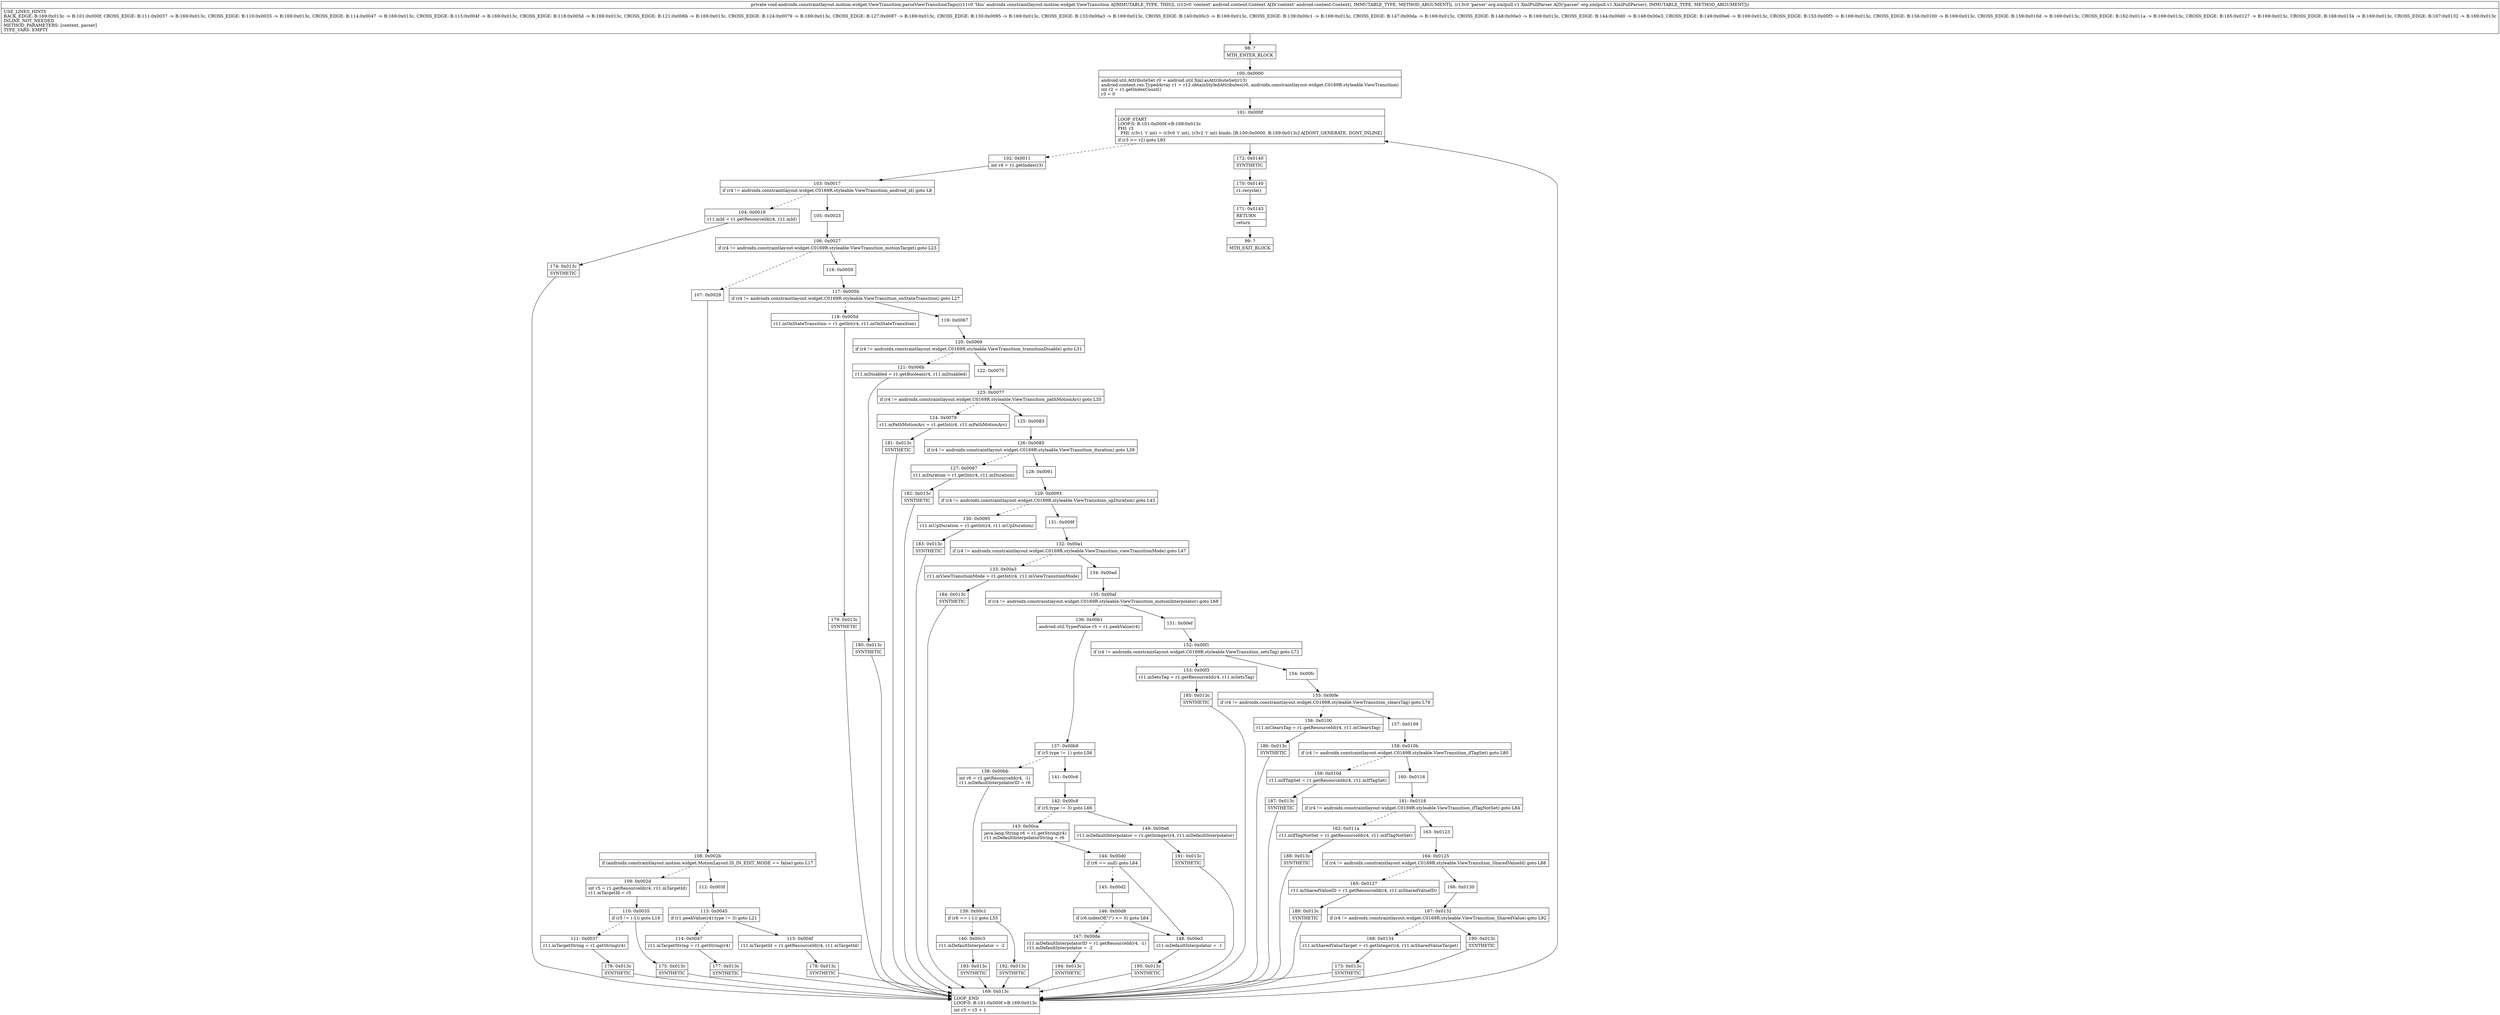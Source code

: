 digraph "CFG forandroidx.constraintlayout.motion.widget.ViewTransition.parseViewTransitionTags(Landroid\/content\/Context;Lorg\/xmlpull\/v1\/XmlPullParser;)V" {
Node_98 [shape=record,label="{98\:\ ?|MTH_ENTER_BLOCK\l}"];
Node_100 [shape=record,label="{100\:\ 0x0000|android.util.AttributeSet r0 = android.util.Xml.asAttributeSet(r13)\landroid.content.res.TypedArray r1 = r12.obtainStyledAttributes(r0, androidx.constraintlayout.widget.C0169R.styleable.ViewTransition)\lint r2 = r1.getIndexCount()\lr3 = 0\l}"];
Node_101 [shape=record,label="{101\:\ 0x000f|LOOP_START\lLOOP:0: B:101:0x000f\-\>B:169:0x013c\lPHI: r3 \l  PHI: (r3v1 'i' int) = (r3v0 'i' int), (r3v2 'i' int) binds: [B:100:0x0000, B:169:0x013c] A[DONT_GENERATE, DONT_INLINE]\l|if (r3 \>= r2) goto L93\l}"];
Node_102 [shape=record,label="{102\:\ 0x0011|int r4 = r1.getIndex(r3)\l}"];
Node_103 [shape=record,label="{103\:\ 0x0017|if (r4 != androidx.constraintlayout.widget.C0169R.styleable.ViewTransition_android_id) goto L8\l}"];
Node_104 [shape=record,label="{104\:\ 0x0019|r11.mId = r1.getResourceId(r4, r11.mId)\l}"];
Node_174 [shape=record,label="{174\:\ 0x013c|SYNTHETIC\l}"];
Node_169 [shape=record,label="{169\:\ 0x013c|LOOP_END\lLOOP:0: B:101:0x000f\-\>B:169:0x013c\l|int r3 = r3 + 1\l}"];
Node_105 [shape=record,label="{105\:\ 0x0023}"];
Node_106 [shape=record,label="{106\:\ 0x0027|if (r4 != androidx.constraintlayout.widget.C0169R.styleable.ViewTransition_motionTarget) goto L23\l}"];
Node_107 [shape=record,label="{107\:\ 0x0029}"];
Node_108 [shape=record,label="{108\:\ 0x002b|if (androidx.constraintlayout.motion.widget.MotionLayout.IS_IN_EDIT_MODE == false) goto L17\l}"];
Node_109 [shape=record,label="{109\:\ 0x002d|int r5 = r1.getResourceId(r4, r11.mTargetId)\lr11.mTargetId = r5\l}"];
Node_110 [shape=record,label="{110\:\ 0x0035|if (r5 != (\-1)) goto L16\l}"];
Node_111 [shape=record,label="{111\:\ 0x0037|r11.mTargetString = r1.getString(r4)\l}"];
Node_176 [shape=record,label="{176\:\ 0x013c|SYNTHETIC\l}"];
Node_175 [shape=record,label="{175\:\ 0x013c|SYNTHETIC\l}"];
Node_112 [shape=record,label="{112\:\ 0x003f}"];
Node_113 [shape=record,label="{113\:\ 0x0045|if (r1.peekValue(r4).type != 3) goto L21\l}"];
Node_114 [shape=record,label="{114\:\ 0x0047|r11.mTargetString = r1.getString(r4)\l}"];
Node_177 [shape=record,label="{177\:\ 0x013c|SYNTHETIC\l}"];
Node_115 [shape=record,label="{115\:\ 0x004f|r11.mTargetId = r1.getResourceId(r4, r11.mTargetId)\l}"];
Node_178 [shape=record,label="{178\:\ 0x013c|SYNTHETIC\l}"];
Node_116 [shape=record,label="{116\:\ 0x0059}"];
Node_117 [shape=record,label="{117\:\ 0x005b|if (r4 != androidx.constraintlayout.widget.C0169R.styleable.ViewTransition_onStateTransition) goto L27\l}"];
Node_118 [shape=record,label="{118\:\ 0x005d|r11.mOnStateTransition = r1.getInt(r4, r11.mOnStateTransition)\l}"];
Node_179 [shape=record,label="{179\:\ 0x013c|SYNTHETIC\l}"];
Node_119 [shape=record,label="{119\:\ 0x0067}"];
Node_120 [shape=record,label="{120\:\ 0x0069|if (r4 != androidx.constraintlayout.widget.C0169R.styleable.ViewTransition_transitionDisable) goto L31\l}"];
Node_121 [shape=record,label="{121\:\ 0x006b|r11.mDisabled = r1.getBoolean(r4, r11.mDisabled)\l}"];
Node_180 [shape=record,label="{180\:\ 0x013c|SYNTHETIC\l}"];
Node_122 [shape=record,label="{122\:\ 0x0075}"];
Node_123 [shape=record,label="{123\:\ 0x0077|if (r4 != androidx.constraintlayout.widget.C0169R.styleable.ViewTransition_pathMotionArc) goto L35\l}"];
Node_124 [shape=record,label="{124\:\ 0x0079|r11.mPathMotionArc = r1.getInt(r4, r11.mPathMotionArc)\l}"];
Node_181 [shape=record,label="{181\:\ 0x013c|SYNTHETIC\l}"];
Node_125 [shape=record,label="{125\:\ 0x0083}"];
Node_126 [shape=record,label="{126\:\ 0x0085|if (r4 != androidx.constraintlayout.widget.C0169R.styleable.ViewTransition_duration) goto L39\l}"];
Node_127 [shape=record,label="{127\:\ 0x0087|r11.mDuration = r1.getInt(r4, r11.mDuration)\l}"];
Node_182 [shape=record,label="{182\:\ 0x013c|SYNTHETIC\l}"];
Node_128 [shape=record,label="{128\:\ 0x0091}"];
Node_129 [shape=record,label="{129\:\ 0x0093|if (r4 != androidx.constraintlayout.widget.C0169R.styleable.ViewTransition_upDuration) goto L43\l}"];
Node_130 [shape=record,label="{130\:\ 0x0095|r11.mUpDuration = r1.getInt(r4, r11.mUpDuration)\l}"];
Node_183 [shape=record,label="{183\:\ 0x013c|SYNTHETIC\l}"];
Node_131 [shape=record,label="{131\:\ 0x009f}"];
Node_132 [shape=record,label="{132\:\ 0x00a1|if (r4 != androidx.constraintlayout.widget.C0169R.styleable.ViewTransition_viewTransitionMode) goto L47\l}"];
Node_133 [shape=record,label="{133\:\ 0x00a3|r11.mViewTransitionMode = r1.getInt(r4, r11.mViewTransitionMode)\l}"];
Node_184 [shape=record,label="{184\:\ 0x013c|SYNTHETIC\l}"];
Node_134 [shape=record,label="{134\:\ 0x00ad}"];
Node_135 [shape=record,label="{135\:\ 0x00af|if (r4 != androidx.constraintlayout.widget.C0169R.styleable.ViewTransition_motionInterpolator) goto L68\l}"];
Node_136 [shape=record,label="{136\:\ 0x00b1|android.util.TypedValue r5 = r1.peekValue(r4)\l}"];
Node_137 [shape=record,label="{137\:\ 0x00b9|if (r5.type != 1) goto L56\l}"];
Node_138 [shape=record,label="{138\:\ 0x00bb|int r6 = r1.getResourceId(r4, \-1)\lr11.mDefaultInterpolatorID = r6\l}"];
Node_139 [shape=record,label="{139\:\ 0x00c1|if (r6 == (\-1)) goto L55\l}"];
Node_140 [shape=record,label="{140\:\ 0x00c3|r11.mDefaultInterpolator = \-2\l}"];
Node_193 [shape=record,label="{193\:\ 0x013c|SYNTHETIC\l}"];
Node_192 [shape=record,label="{192\:\ 0x013c|SYNTHETIC\l}"];
Node_141 [shape=record,label="{141\:\ 0x00c6}"];
Node_142 [shape=record,label="{142\:\ 0x00c8|if (r5.type != 3) goto L66\l}"];
Node_143 [shape=record,label="{143\:\ 0x00ca|java.lang.String r6 = r1.getString(r4)\lr11.mDefaultInterpolatorString = r6\l}"];
Node_144 [shape=record,label="{144\:\ 0x00d0|if (r6 == null) goto L64\l}"];
Node_145 [shape=record,label="{145\:\ 0x00d2}"];
Node_146 [shape=record,label="{146\:\ 0x00d8|if (r6.indexOf(\"\/\") \<= 0) goto L64\l}"];
Node_147 [shape=record,label="{147\:\ 0x00da|r11.mDefaultInterpolatorID = r1.getResourceId(r4, \-1)\lr11.mDefaultInterpolator = \-2\l}"];
Node_194 [shape=record,label="{194\:\ 0x013c|SYNTHETIC\l}"];
Node_148 [shape=record,label="{148\:\ 0x00e3|r11.mDefaultInterpolator = \-1\l}"];
Node_195 [shape=record,label="{195\:\ 0x013c|SYNTHETIC\l}"];
Node_149 [shape=record,label="{149\:\ 0x00e6|r11.mDefaultInterpolator = r1.getInteger(r4, r11.mDefaultInterpolator)\l}"];
Node_191 [shape=record,label="{191\:\ 0x013c|SYNTHETIC\l}"];
Node_151 [shape=record,label="{151\:\ 0x00ef}"];
Node_152 [shape=record,label="{152\:\ 0x00f1|if (r4 != androidx.constraintlayout.widget.C0169R.styleable.ViewTransition_setsTag) goto L72\l}"];
Node_153 [shape=record,label="{153\:\ 0x00f3|r11.mSetsTag = r1.getResourceId(r4, r11.mSetsTag)\l}"];
Node_185 [shape=record,label="{185\:\ 0x013c|SYNTHETIC\l}"];
Node_154 [shape=record,label="{154\:\ 0x00fc}"];
Node_155 [shape=record,label="{155\:\ 0x00fe|if (r4 != androidx.constraintlayout.widget.C0169R.styleable.ViewTransition_clearsTag) goto L76\l}"];
Node_156 [shape=record,label="{156\:\ 0x0100|r11.mClearsTag = r1.getResourceId(r4, r11.mClearsTag)\l}"];
Node_186 [shape=record,label="{186\:\ 0x013c|SYNTHETIC\l}"];
Node_157 [shape=record,label="{157\:\ 0x0109}"];
Node_158 [shape=record,label="{158\:\ 0x010b|if (r4 != androidx.constraintlayout.widget.C0169R.styleable.ViewTransition_ifTagSet) goto L80\l}"];
Node_159 [shape=record,label="{159\:\ 0x010d|r11.mIfTagSet = r1.getResourceId(r4, r11.mIfTagSet)\l}"];
Node_187 [shape=record,label="{187\:\ 0x013c|SYNTHETIC\l}"];
Node_160 [shape=record,label="{160\:\ 0x0116}"];
Node_161 [shape=record,label="{161\:\ 0x0118|if (r4 != androidx.constraintlayout.widget.C0169R.styleable.ViewTransition_ifTagNotSet) goto L84\l}"];
Node_162 [shape=record,label="{162\:\ 0x011a|r11.mIfTagNotSet = r1.getResourceId(r4, r11.mIfTagNotSet)\l}"];
Node_188 [shape=record,label="{188\:\ 0x013c|SYNTHETIC\l}"];
Node_163 [shape=record,label="{163\:\ 0x0123}"];
Node_164 [shape=record,label="{164\:\ 0x0125|if (r4 != androidx.constraintlayout.widget.C0169R.styleable.ViewTransition_SharedValueId) goto L88\l}"];
Node_165 [shape=record,label="{165\:\ 0x0127|r11.mSharedValueID = r1.getResourceId(r4, r11.mSharedValueID)\l}"];
Node_189 [shape=record,label="{189\:\ 0x013c|SYNTHETIC\l}"];
Node_166 [shape=record,label="{166\:\ 0x0130}"];
Node_167 [shape=record,label="{167\:\ 0x0132|if (r4 != androidx.constraintlayout.widget.C0169R.styleable.ViewTransition_SharedValue) goto L92\l}"];
Node_168 [shape=record,label="{168\:\ 0x0134|r11.mSharedValueTarget = r1.getInteger(r4, r11.mSharedValueTarget)\l}"];
Node_173 [shape=record,label="{173\:\ 0x013c|SYNTHETIC\l}"];
Node_190 [shape=record,label="{190\:\ 0x013c|SYNTHETIC\l}"];
Node_172 [shape=record,label="{172\:\ 0x0140|SYNTHETIC\l}"];
Node_170 [shape=record,label="{170\:\ 0x0140|r1.recycle()\l}"];
Node_171 [shape=record,label="{171\:\ 0x0143|RETURN\l|return\l}"];
Node_99 [shape=record,label="{99\:\ ?|MTH_EXIT_BLOCK\l}"];
MethodNode[shape=record,label="{private void androidx.constraintlayout.motion.widget.ViewTransition.parseViewTransitionTags((r11v0 'this' androidx.constraintlayout.motion.widget.ViewTransition A[IMMUTABLE_TYPE, THIS]), (r12v0 'context' android.content.Context A[D('context' android.content.Context), IMMUTABLE_TYPE, METHOD_ARGUMENT]), (r13v0 'parser' org.xmlpull.v1.XmlPullParser A[D('parser' org.xmlpull.v1.XmlPullParser), IMMUTABLE_TYPE, METHOD_ARGUMENT]))  | USE_LINES_HINTS\lBACK_EDGE: B:169:0x013c \-\> B:101:0x000f, CROSS_EDGE: B:111:0x0037 \-\> B:169:0x013c, CROSS_EDGE: B:110:0x0035 \-\> B:169:0x013c, CROSS_EDGE: B:114:0x0047 \-\> B:169:0x013c, CROSS_EDGE: B:115:0x004f \-\> B:169:0x013c, CROSS_EDGE: B:118:0x005d \-\> B:169:0x013c, CROSS_EDGE: B:121:0x006b \-\> B:169:0x013c, CROSS_EDGE: B:124:0x0079 \-\> B:169:0x013c, CROSS_EDGE: B:127:0x0087 \-\> B:169:0x013c, CROSS_EDGE: B:130:0x0095 \-\> B:169:0x013c, CROSS_EDGE: B:133:0x00a3 \-\> B:169:0x013c, CROSS_EDGE: B:140:0x00c3 \-\> B:169:0x013c, CROSS_EDGE: B:139:0x00c1 \-\> B:169:0x013c, CROSS_EDGE: B:147:0x00da \-\> B:169:0x013c, CROSS_EDGE: B:148:0x00e3 \-\> B:169:0x013c, CROSS_EDGE: B:144:0x00d0 \-\> B:148:0x00e3, CROSS_EDGE: B:149:0x00e6 \-\> B:169:0x013c, CROSS_EDGE: B:153:0x00f3 \-\> B:169:0x013c, CROSS_EDGE: B:156:0x0100 \-\> B:169:0x013c, CROSS_EDGE: B:159:0x010d \-\> B:169:0x013c, CROSS_EDGE: B:162:0x011a \-\> B:169:0x013c, CROSS_EDGE: B:165:0x0127 \-\> B:169:0x013c, CROSS_EDGE: B:168:0x0134 \-\> B:169:0x013c, CROSS_EDGE: B:167:0x0132 \-\> B:169:0x013c\lINLINE_NOT_NEEDED\lMETHOD_PARAMETERS: [context, parser]\lTYPE_VARS: EMPTY\l}"];
MethodNode -> Node_98;Node_98 -> Node_100;
Node_100 -> Node_101;
Node_101 -> Node_102[style=dashed];
Node_101 -> Node_172;
Node_102 -> Node_103;
Node_103 -> Node_104[style=dashed];
Node_103 -> Node_105;
Node_104 -> Node_174;
Node_174 -> Node_169;
Node_169 -> Node_101;
Node_105 -> Node_106;
Node_106 -> Node_107[style=dashed];
Node_106 -> Node_116;
Node_107 -> Node_108;
Node_108 -> Node_109[style=dashed];
Node_108 -> Node_112;
Node_109 -> Node_110;
Node_110 -> Node_111[style=dashed];
Node_110 -> Node_175;
Node_111 -> Node_176;
Node_176 -> Node_169;
Node_175 -> Node_169;
Node_112 -> Node_113;
Node_113 -> Node_114[style=dashed];
Node_113 -> Node_115;
Node_114 -> Node_177;
Node_177 -> Node_169;
Node_115 -> Node_178;
Node_178 -> Node_169;
Node_116 -> Node_117;
Node_117 -> Node_118[style=dashed];
Node_117 -> Node_119;
Node_118 -> Node_179;
Node_179 -> Node_169;
Node_119 -> Node_120;
Node_120 -> Node_121[style=dashed];
Node_120 -> Node_122;
Node_121 -> Node_180;
Node_180 -> Node_169;
Node_122 -> Node_123;
Node_123 -> Node_124[style=dashed];
Node_123 -> Node_125;
Node_124 -> Node_181;
Node_181 -> Node_169;
Node_125 -> Node_126;
Node_126 -> Node_127[style=dashed];
Node_126 -> Node_128;
Node_127 -> Node_182;
Node_182 -> Node_169;
Node_128 -> Node_129;
Node_129 -> Node_130[style=dashed];
Node_129 -> Node_131;
Node_130 -> Node_183;
Node_183 -> Node_169;
Node_131 -> Node_132;
Node_132 -> Node_133[style=dashed];
Node_132 -> Node_134;
Node_133 -> Node_184;
Node_184 -> Node_169;
Node_134 -> Node_135;
Node_135 -> Node_136[style=dashed];
Node_135 -> Node_151;
Node_136 -> Node_137;
Node_137 -> Node_138[style=dashed];
Node_137 -> Node_141;
Node_138 -> Node_139;
Node_139 -> Node_140[style=dashed];
Node_139 -> Node_192;
Node_140 -> Node_193;
Node_193 -> Node_169;
Node_192 -> Node_169;
Node_141 -> Node_142;
Node_142 -> Node_143[style=dashed];
Node_142 -> Node_149;
Node_143 -> Node_144;
Node_144 -> Node_145[style=dashed];
Node_144 -> Node_148;
Node_145 -> Node_146;
Node_146 -> Node_147[style=dashed];
Node_146 -> Node_148;
Node_147 -> Node_194;
Node_194 -> Node_169;
Node_148 -> Node_195;
Node_195 -> Node_169;
Node_149 -> Node_191;
Node_191 -> Node_169;
Node_151 -> Node_152;
Node_152 -> Node_153[style=dashed];
Node_152 -> Node_154;
Node_153 -> Node_185;
Node_185 -> Node_169;
Node_154 -> Node_155;
Node_155 -> Node_156[style=dashed];
Node_155 -> Node_157;
Node_156 -> Node_186;
Node_186 -> Node_169;
Node_157 -> Node_158;
Node_158 -> Node_159[style=dashed];
Node_158 -> Node_160;
Node_159 -> Node_187;
Node_187 -> Node_169;
Node_160 -> Node_161;
Node_161 -> Node_162[style=dashed];
Node_161 -> Node_163;
Node_162 -> Node_188;
Node_188 -> Node_169;
Node_163 -> Node_164;
Node_164 -> Node_165[style=dashed];
Node_164 -> Node_166;
Node_165 -> Node_189;
Node_189 -> Node_169;
Node_166 -> Node_167;
Node_167 -> Node_168[style=dashed];
Node_167 -> Node_190;
Node_168 -> Node_173;
Node_173 -> Node_169;
Node_190 -> Node_169;
Node_172 -> Node_170;
Node_170 -> Node_171;
Node_171 -> Node_99;
}

